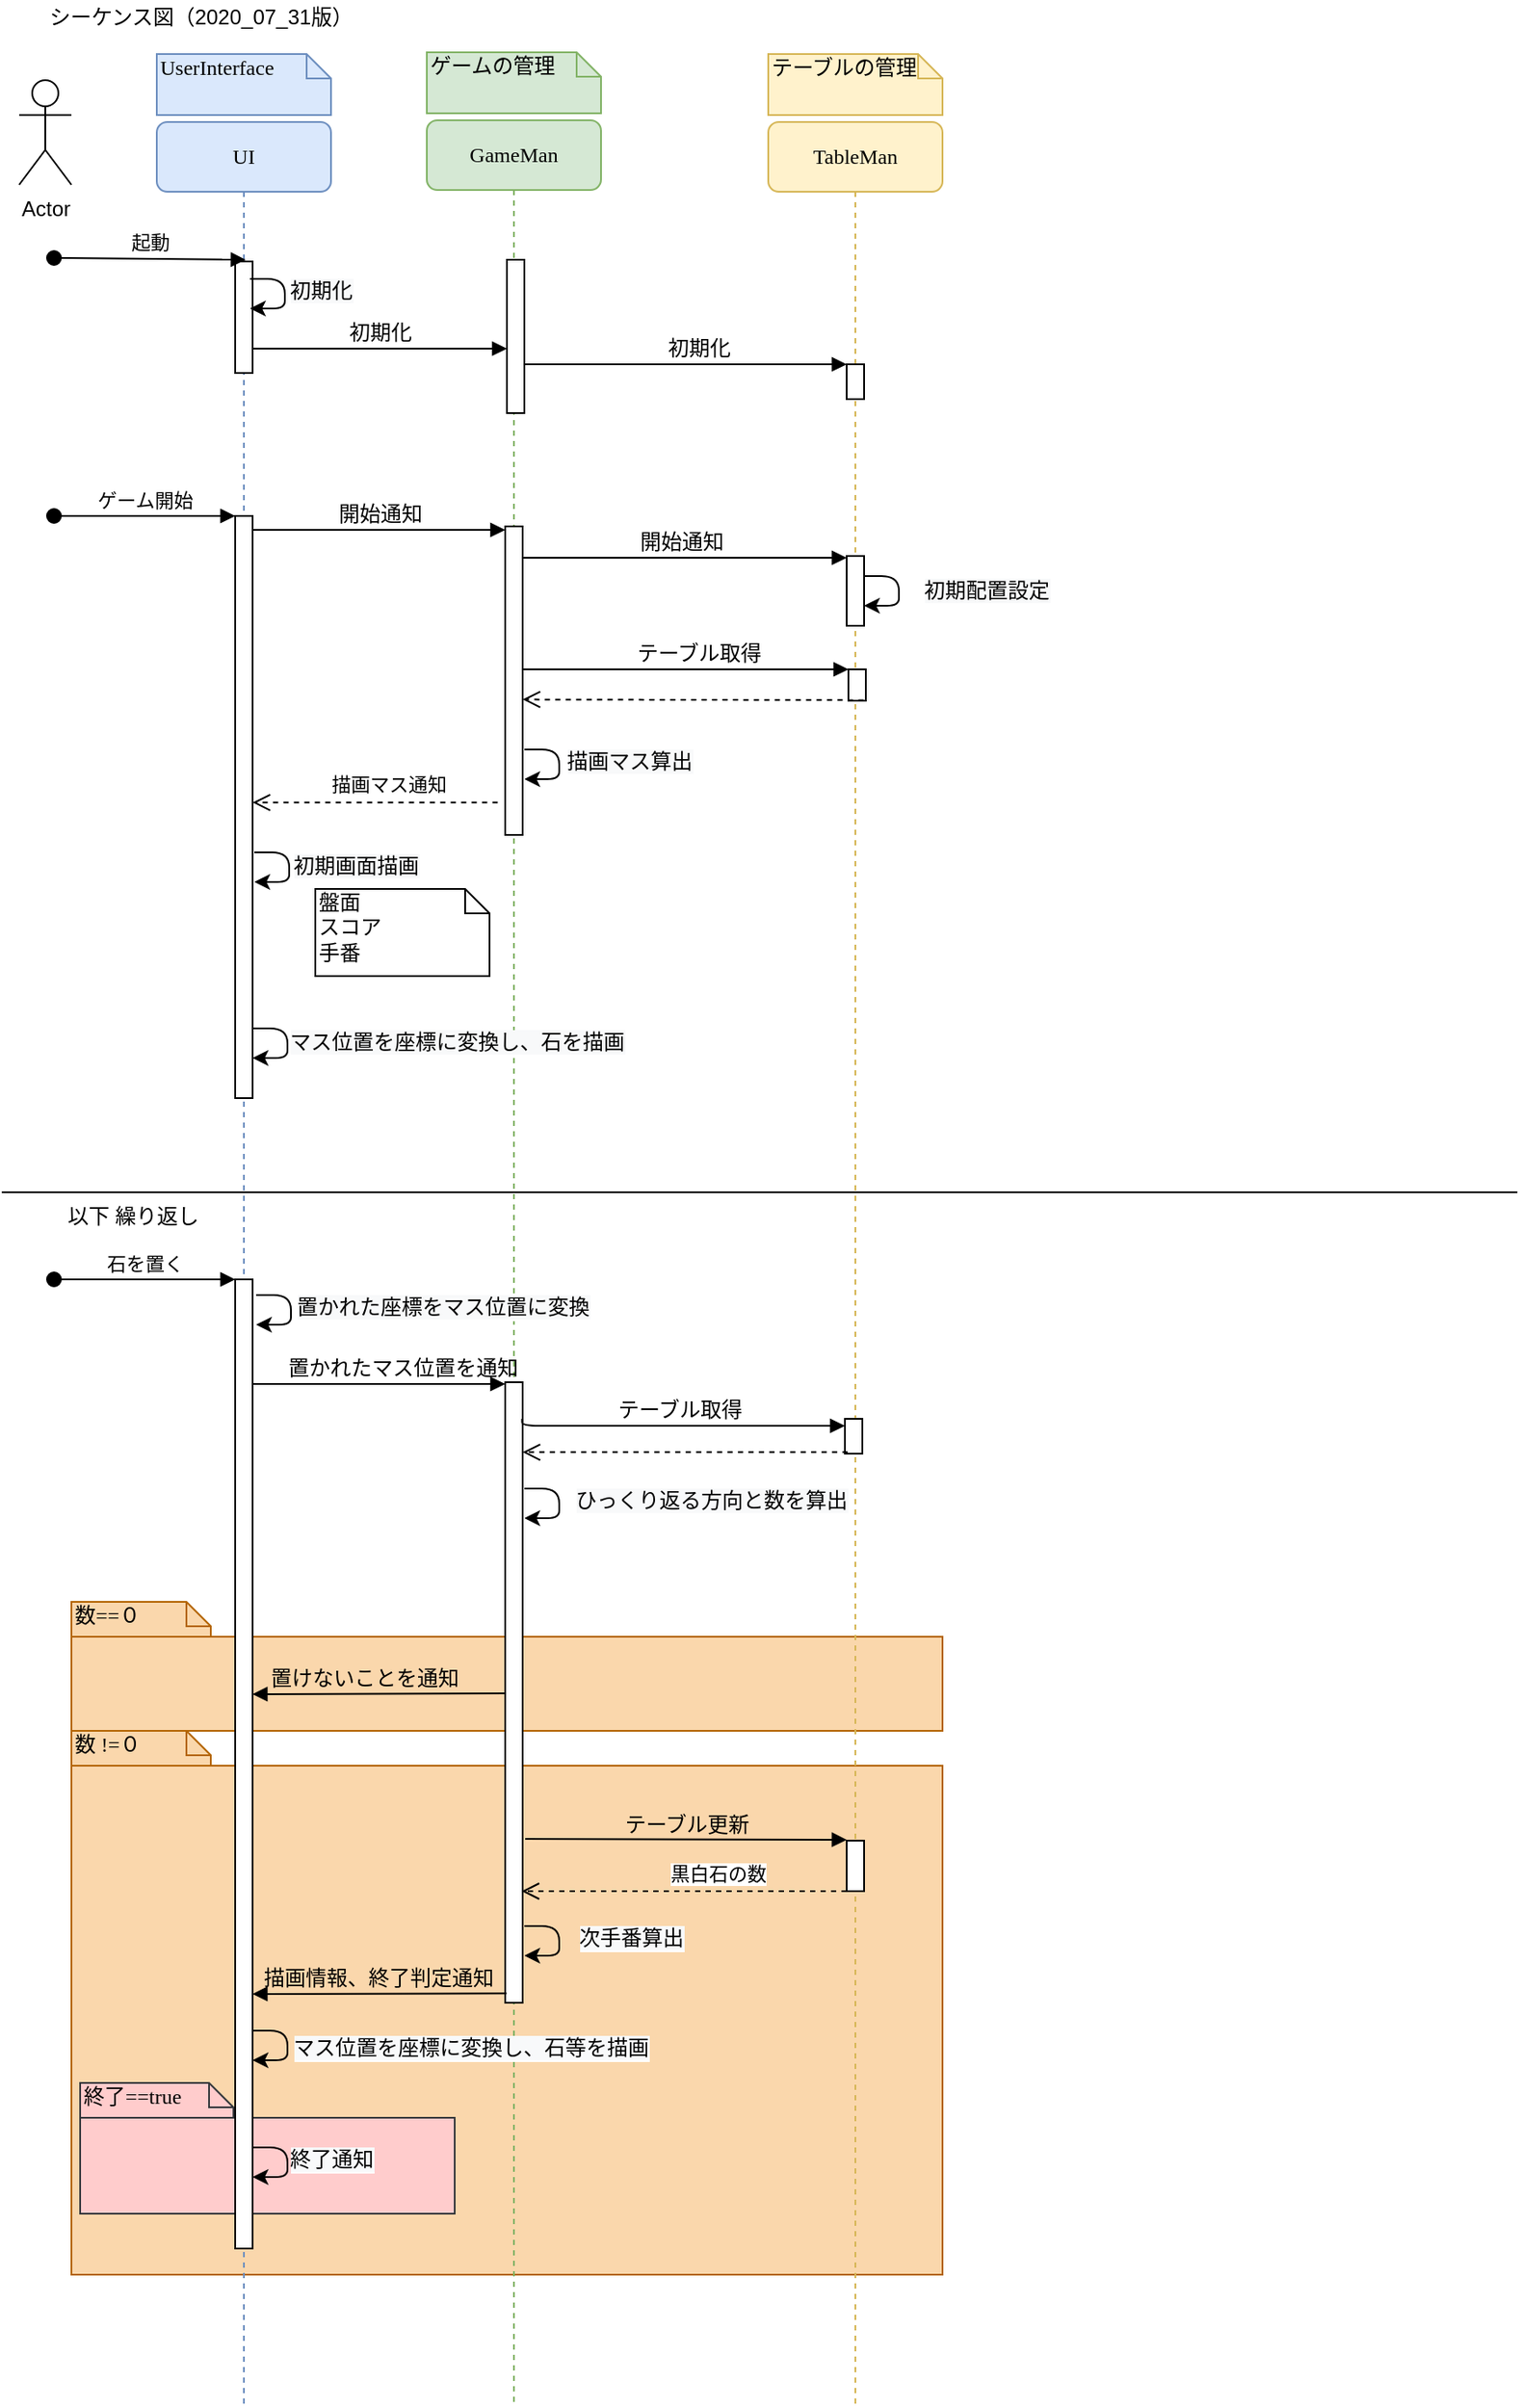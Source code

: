 <mxfile version="13.4.5" type="device" pages="2"><diagram name="2020_07_31" id="g2g7TtBZCmKeDXNf8Man"><mxGraphModel dx="905" dy="959" grid="1" gridSize="10" guides="1" tooltips="1" connect="1" arrows="1" fold="1" page="1" pageScale="1" pageWidth="1169" pageHeight="1654" background="#ffffff" math="0" shadow="0"><root><mxCell id="MJYJj2tfZi_OAcUsw_XX-0"/><mxCell id="MJYJj2tfZi_OAcUsw_XX-1" parent="MJYJj2tfZi_OAcUsw_XX-0"/><mxCell id="MJYJj2tfZi_OAcUsw_XX-2" value="" style="html=1;fillColor=#fad7ac;strokeColor=#b46504;" parent="MJYJj2tfZi_OAcUsw_XX-1" vertex="1"><mxGeometry x="60" y="1033" width="500" height="292" as="geometry"/></mxCell><mxCell id="nIKAyBMRZuoGbFyCfq6i-38" value="" style="html=1;fillColor=#ffcccc;strokeColor=#36393d;" parent="MJYJj2tfZi_OAcUsw_XX-1" vertex="1"><mxGeometry x="65" y="1235" width="215" height="55" as="geometry"/></mxCell><mxCell id="MJYJj2tfZi_OAcUsw_XX-4" value="" style="html=1;fillColor=#fad7ac;strokeColor=#b46504;" parent="MJYJj2tfZi_OAcUsw_XX-1" vertex="1"><mxGeometry x="60" y="959" width="500" height="54" as="geometry"/></mxCell><mxCell id="MJYJj2tfZi_OAcUsw_XX-7" value="GameMan" style="shape=umlLifeline;perimeter=lifelinePerimeter;whiteSpace=wrap;html=1;container=1;collapsible=0;recursiveResize=0;outlineConnect=0;rounded=1;shadow=0;comic=0;labelBackgroundColor=none;strokeWidth=1;fontFamily=Verdana;fontSize=12;align=center;fillColor=#d5e8d4;strokeColor=#82b366;" parent="MJYJj2tfZi_OAcUsw_XX-1" vertex="1"><mxGeometry x="264" y="89" width="100" height="1311" as="geometry"/></mxCell><mxCell id="MJYJj2tfZi_OAcUsw_XX-8" value="" style="html=1;points=[];perimeter=orthogonalPerimeter;rounded=0;shadow=0;comic=0;labelBackgroundColor=none;strokeWidth=1;fontFamily=Verdana;fontSize=12;align=center;" parent="MJYJj2tfZi_OAcUsw_XX-7" vertex="1"><mxGeometry x="45" y="724" width="10" height="356" as="geometry"/></mxCell><mxCell id="MJYJj2tfZi_OAcUsw_XX-9" value="" style="html=1;points=[];perimeter=orthogonalPerimeter;rounded=0;shadow=0;comic=0;labelBackgroundColor=none;strokeWidth=1;fontFamily=Verdana;fontSize=12;align=center;" parent="MJYJj2tfZi_OAcUsw_XX-7" vertex="1"><mxGeometry x="45" y="233" width="10" height="177" as="geometry"/></mxCell><mxCell id="MJYJj2tfZi_OAcUsw_XX-32" value="" style="html=1;points=[];perimeter=orthogonalPerimeter;rounded=0;shadow=0;comic=0;labelBackgroundColor=none;strokeWidth=1;fontFamily=Verdana;fontSize=12;align=center;" parent="MJYJj2tfZi_OAcUsw_XX-7" vertex="1"><mxGeometry x="46" y="80" width="10" height="88" as="geometry"/></mxCell><mxCell id="MJYJj2tfZi_OAcUsw_XX-16" value="TableMan" style="shape=umlLifeline;perimeter=lifelinePerimeter;whiteSpace=wrap;html=1;container=1;collapsible=0;recursiveResize=0;outlineConnect=0;rounded=1;shadow=0;comic=0;labelBackgroundColor=none;strokeWidth=1;fontFamily=Verdana;fontSize=12;align=center;fillColor=#fff2cc;strokeColor=#d6b656;" parent="MJYJj2tfZi_OAcUsw_XX-1" vertex="1"><mxGeometry x="460" y="90" width="100" height="1310" as="geometry"/></mxCell><mxCell id="MJYJj2tfZi_OAcUsw_XX-17" value="" style="html=1;points=[];perimeter=orthogonalPerimeter;rounded=0;shadow=0;comic=0;labelBackgroundColor=none;strokeWidth=1;fontFamily=Verdana;fontSize=12;align=center;" parent="MJYJj2tfZi_OAcUsw_XX-16" vertex="1"><mxGeometry x="44" y="744" width="10" height="20" as="geometry"/></mxCell><mxCell id="MJYJj2tfZi_OAcUsw_XX-39" value="" style="html=1;points=[];perimeter=orthogonalPerimeter;rounded=0;shadow=0;comic=0;labelBackgroundColor=none;strokeWidth=1;fontFamily=Verdana;fontSize=12;align=center;" parent="MJYJj2tfZi_OAcUsw_XX-16" vertex="1"><mxGeometry x="45" y="139" width="10" height="20" as="geometry"/></mxCell><mxCell id="nIKAyBMRZuoGbFyCfq6i-6" value="" style="html=1;points=[];perimeter=orthogonalPerimeter;rounded=0;shadow=0;comic=0;labelBackgroundColor=none;strokeWidth=1;fontFamily=Verdana;fontSize=12;align=center;" parent="MJYJj2tfZi_OAcUsw_XX-16" vertex="1"><mxGeometry x="46" y="314" width="10" height="18" as="geometry"/></mxCell><mxCell id="nIKAyBMRZuoGbFyCfq6i-7" value="テーブル取得" style="html=1;verticalAlign=bottom;endArrow=block;labelBackgroundColor=none;fontFamily=Verdana;fontSize=12;edgeStyle=elbowEdgeStyle;elbow=vertical;" parent="MJYJj2tfZi_OAcUsw_XX-16" target="nIKAyBMRZuoGbFyCfq6i-6" edge="1"><mxGeometry x="0.081" relative="1" as="geometry"><mxPoint x="-141" y="314" as="sourcePoint"/><mxPoint x="332" y="314" as="targetPoint"/><Array as="points"><mxPoint x="49.5" y="314"/><mxPoint x="49.5" y="324"/></Array><mxPoint as="offset"/></mxGeometry></mxCell><mxCell id="MJYJj2tfZi_OAcUsw_XX-18" value="UI" style="shape=umlLifeline;perimeter=lifelinePerimeter;whiteSpace=wrap;html=1;container=1;collapsible=0;recursiveResize=0;outlineConnect=0;rounded=1;shadow=0;comic=0;labelBackgroundColor=none;strokeWidth=1;fontFamily=Verdana;fontSize=12;align=center;fillColor=#dae8fc;strokeColor=#6c8ebf;" parent="MJYJj2tfZi_OAcUsw_XX-1" vertex="1"><mxGeometry x="109" y="90" width="100" height="1310" as="geometry"/></mxCell><mxCell id="MJYJj2tfZi_OAcUsw_XX-19" value="" style="html=1;points=[];perimeter=orthogonalPerimeter;rounded=0;shadow=0;comic=0;labelBackgroundColor=none;strokeWidth=1;fontFamily=Verdana;fontSize=12;align=center;" parent="MJYJj2tfZi_OAcUsw_XX-18" vertex="1"><mxGeometry x="45" y="80" width="10" height="64" as="geometry"/></mxCell><mxCell id="MJYJj2tfZi_OAcUsw_XX-21" value="" style="html=1;points=[];perimeter=orthogonalPerimeter;rounded=0;shadow=0;comic=0;labelBackgroundColor=none;strokeWidth=1;fontFamily=Verdana;fontSize=12;align=center;" parent="MJYJj2tfZi_OAcUsw_XX-18" vertex="1"><mxGeometry x="45" y="226" width="10" height="334" as="geometry"/></mxCell><mxCell id="MJYJj2tfZi_OAcUsw_XX-22" value="" style="html=1;points=[];perimeter=orthogonalPerimeter;rounded=0;shadow=0;comic=0;labelBackgroundColor=none;strokeWidth=1;fontFamily=Verdana;fontSize=12;align=center;" parent="MJYJj2tfZi_OAcUsw_XX-18" vertex="1"><mxGeometry x="45" y="664" width="10" height="556" as="geometry"/></mxCell><mxCell id="MJYJj2tfZi_OAcUsw_XX-23" value="UserInterface" style="shape=note;whiteSpace=wrap;html=1;size=14;verticalAlign=top;align=left;spacingTop=-6;rounded=0;shadow=0;comic=0;labelBackgroundColor=none;strokeWidth=1;fontFamily=Verdana;fontSize=12;fillColor=#dae8fc;strokeColor=#6c8ebf;" parent="MJYJj2tfZi_OAcUsw_XX-1" vertex="1"><mxGeometry x="109" y="51" width="100" height="35" as="geometry"/></mxCell><mxCell id="MJYJj2tfZi_OAcUsw_XX-25" value="ゲームの管理" style="shape=note;whiteSpace=wrap;html=1;size=14;verticalAlign=top;align=left;spacingTop=-6;rounded=0;shadow=0;comic=0;labelBackgroundColor=none;strokeWidth=1;fontFamily=Verdana;fontSize=12;fillColor=#d5e8d4;strokeColor=#82b366;" parent="MJYJj2tfZi_OAcUsw_XX-1" vertex="1"><mxGeometry x="264" y="50" width="100" height="35" as="geometry"/></mxCell><mxCell id="MJYJj2tfZi_OAcUsw_XX-27" value="テーブルの管理" style="shape=note;whiteSpace=wrap;html=1;size=14;verticalAlign=top;align=left;spacingTop=-6;rounded=0;shadow=0;comic=0;labelBackgroundColor=none;strokeWidth=1;fontFamily=Verdana;fontSize=12;fillColor=#fff2cc;strokeColor=#d6b656;" parent="MJYJj2tfZi_OAcUsw_XX-1" vertex="1"><mxGeometry x="460" y="51" width="100" height="35" as="geometry"/></mxCell><mxCell id="MJYJj2tfZi_OAcUsw_XX-28" value="Actor" style="shape=umlActor;verticalLabelPosition=bottom;verticalAlign=top;html=1;outlineConnect=0;" parent="MJYJj2tfZi_OAcUsw_XX-1" vertex="1"><mxGeometry x="30" y="66" width="30" height="60" as="geometry"/></mxCell><mxCell id="MJYJj2tfZi_OAcUsw_XX-29" value="起動" style="html=1;verticalAlign=bottom;startArrow=oval;startFill=1;endArrow=block;startSize=8;" parent="MJYJj2tfZi_OAcUsw_XX-1" edge="1"><mxGeometry width="60" relative="1" as="geometry"><mxPoint x="50" y="168" as="sourcePoint"/><mxPoint x="160" y="169" as="targetPoint"/></mxGeometry></mxCell><mxCell id="MJYJj2tfZi_OAcUsw_XX-37" value="ゲーム開始" style="html=1;verticalAlign=bottom;startArrow=oval;startFill=1;endArrow=block;startSize=8;" parent="MJYJj2tfZi_OAcUsw_XX-1" target="MJYJj2tfZi_OAcUsw_XX-21" edge="1"><mxGeometry width="60" relative="1" as="geometry"><mxPoint x="50" y="316" as="sourcePoint"/><mxPoint x="160" y="305" as="targetPoint"/><mxPoint as="offset"/></mxGeometry></mxCell><mxCell id="MJYJj2tfZi_OAcUsw_XX-38" value="開始通知" style="html=1;verticalAlign=bottom;endArrow=block;labelBackgroundColor=none;fontFamily=Verdana;fontSize=12;edgeStyle=elbowEdgeStyle;elbow=vertical;" parent="MJYJj2tfZi_OAcUsw_XX-1" source="MJYJj2tfZi_OAcUsw_XX-21" edge="1"><mxGeometry relative="1" as="geometry"><mxPoint x="160" y="321" as="sourcePoint"/><mxPoint x="309" y="324" as="targetPoint"/><Array as="points"><mxPoint x="250" y="324"/><mxPoint x="181" y="331"/></Array></mxGeometry></mxCell><mxCell id="MJYJj2tfZi_OAcUsw_XX-40" value="開始通知" style="html=1;verticalAlign=bottom;endArrow=block;labelBackgroundColor=none;fontFamily=Verdana;fontSize=12;edgeStyle=elbowEdgeStyle;elbow=vertical;" parent="MJYJj2tfZi_OAcUsw_XX-1" target="nIKAyBMRZuoGbFyCfq6i-2" edge="1"><mxGeometry x="0.941" y="-89" relative="1" as="geometry"><mxPoint x="319" y="340" as="sourcePoint"/><mxPoint x="798.5" y="340" as="targetPoint"/><Array as="points"><mxPoint x="499.5" y="340"/><mxPoint x="499.5" y="350"/></Array><mxPoint x="-90" y="-89" as="offset"/></mxGeometry></mxCell><mxCell id="MJYJj2tfZi_OAcUsw_XX-41" value="" style="html=1;verticalAlign=bottom;endArrow=open;dashed=1;endSize=8;exitX=0.87;exitY=0.984;exitDx=0;exitDy=0;exitPerimeter=0;entryX=1.001;entryY=0.561;entryDx=0;entryDy=0;entryPerimeter=0;" parent="MJYJj2tfZi_OAcUsw_XX-1" source="nIKAyBMRZuoGbFyCfq6i-6" target="MJYJj2tfZi_OAcUsw_XX-9" edge="1"><mxGeometry relative="1" as="geometry"><mxPoint x="497" y="422.996" as="sourcePoint"/><mxPoint x="342" y="422.996" as="targetPoint"/></mxGeometry></mxCell><mxCell id="MJYJj2tfZi_OAcUsw_XX-42" value="石を置く" style="html=1;verticalAlign=bottom;startArrow=oval;startFill=1;endArrow=block;startSize=8;" parent="MJYJj2tfZi_OAcUsw_XX-1" target="MJYJj2tfZi_OAcUsw_XX-22" edge="1"><mxGeometry width="60" relative="1" as="geometry"><mxPoint x="50" y="754" as="sourcePoint"/><mxPoint x="160" y="854" as="targetPoint"/><mxPoint as="offset"/><Array as="points"><mxPoint x="70" y="754"/></Array></mxGeometry></mxCell><mxCell id="MJYJj2tfZi_OAcUsw_XX-45" value="テーブル取得" style="html=1;verticalAlign=bottom;endArrow=block;labelBackgroundColor=none;fontFamily=Verdana;fontSize=12;edgeStyle=elbowEdgeStyle;elbow=vertical;exitX=0.969;exitY=0.059;exitDx=0;exitDy=0;exitPerimeter=0;" parent="MJYJj2tfZi_OAcUsw_XX-1" source="MJYJj2tfZi_OAcUsw_XX-8" target="MJYJj2tfZi_OAcUsw_XX-17" edge="1"><mxGeometry relative="1" as="geometry"><mxPoint x="340" y="838" as="sourcePoint"/><mxPoint x="490" y="838" as="targetPoint"/><Array as="points"><mxPoint x="350" y="838"/><mxPoint x="730" y="784"/><mxPoint x="499.5" y="784"/><mxPoint x="499.5" y="794"/></Array></mxGeometry></mxCell><mxCell id="MJYJj2tfZi_OAcUsw_XX-46" value="" style="html=1;verticalAlign=bottom;endArrow=open;dashed=1;endSize=8;exitX=0.159;exitY=0.957;exitDx=0;exitDy=0;exitPerimeter=0;" parent="MJYJj2tfZi_OAcUsw_XX-1" source="MJYJj2tfZi_OAcUsw_XX-17" target="MJYJj2tfZi_OAcUsw_XX-8" edge="1"><mxGeometry relative="1" as="geometry"><mxPoint x="798.5" y="914" as="sourcePoint"/><mxPoint x="510" y="914" as="targetPoint"/></mxGeometry></mxCell><mxCell id="MJYJj2tfZi_OAcUsw_XX-47" value="数 !=０" style="shape=note;whiteSpace=wrap;html=1;size=14;verticalAlign=top;align=left;spacingTop=-6;rounded=0;shadow=0;comic=0;labelBackgroundColor=none;strokeWidth=1;fontFamily=Verdana;fontSize=12;fillColor=#fad7ac;strokeColor=#b46504;" parent="MJYJj2tfZi_OAcUsw_XX-1" vertex="1"><mxGeometry x="60" y="1013" width="80" height="20" as="geometry"/></mxCell><mxCell id="MJYJj2tfZi_OAcUsw_XX-49" value="描画情報、終了判定通知" style="html=1;verticalAlign=bottom;endArrow=block;labelBackgroundColor=none;fontFamily=Verdana;fontSize=12;edgeStyle=elbowEdgeStyle;elbow=vertical;exitX=0.078;exitY=0.985;exitDx=0;exitDy=0;exitPerimeter=0;" parent="MJYJj2tfZi_OAcUsw_XX-1" source="MJYJj2tfZi_OAcUsw_XX-8" edge="1"><mxGeometry x="0.014" relative="1" as="geometry"><mxPoint x="300" y="1164" as="sourcePoint"/><mxPoint x="164" y="1164" as="targetPoint"/><Array as="points"><mxPoint x="236" y="1164"/><mxPoint x="296" y="954"/><mxPoint x="276" y="1124"/><mxPoint x="330.69" y="1174"/></Array><mxPoint as="offset"/></mxGeometry></mxCell><mxCell id="MJYJj2tfZi_OAcUsw_XX-53" value="数==０" style="shape=note;whiteSpace=wrap;html=1;size=14;verticalAlign=top;align=left;spacingTop=-6;rounded=0;shadow=0;comic=0;labelBackgroundColor=none;strokeWidth=1;fontFamily=Verdana;fontSize=12;fillColor=#fad7ac;strokeColor=#b46504;" parent="MJYJj2tfZi_OAcUsw_XX-1" vertex="1"><mxGeometry x="60" y="939" width="80" height="20" as="geometry"/></mxCell><mxCell id="MJYJj2tfZi_OAcUsw_XX-55" value="置けないことを通知" style="html=1;verticalAlign=bottom;endArrow=block;labelBackgroundColor=none;fontFamily=Verdana;fontSize=12;edgeStyle=elbowEdgeStyle;elbow=vertical;exitX=0.049;exitY=0.582;exitDx=0;exitDy=0;exitPerimeter=0;" parent="MJYJj2tfZi_OAcUsw_XX-1" edge="1"><mxGeometry x="0.12" relative="1" as="geometry"><mxPoint x="309.49" y="991.472" as="sourcePoint"/><mxPoint x="164" y="992" as="targetPoint"/><Array as="points"><mxPoint x="244.5" y="992"/><mxPoint x="304.5" y="782"/><mxPoint x="284.5" y="952"/><mxPoint x="339.19" y="1002"/></Array><mxPoint as="offset"/></mxGeometry></mxCell><mxCell id="MJYJj2tfZi_OAcUsw_XX-58" value="初期化" style="html=1;verticalAlign=bottom;endArrow=block;labelBackgroundColor=none;fontFamily=Verdana;fontSize=12;edgeStyle=elbowEdgeStyle;elbow=vertical;" parent="MJYJj2tfZi_OAcUsw_XX-1" target="MJYJj2tfZi_OAcUsw_XX-39" edge="1"><mxGeometry x="0.081" relative="1" as="geometry"><mxPoint x="320" y="229" as="sourcePoint"/><mxPoint x="793" y="229" as="targetPoint"/><Array as="points"><mxPoint x="510.5" y="229"/><mxPoint x="510.5" y="239"/></Array><mxPoint as="offset"/></mxGeometry></mxCell><mxCell id="MJYJj2tfZi_OAcUsw_XX-59" value="" style="line;strokeWidth=1;fillColor=none;align=left;verticalAlign=middle;spacingTop=-1;spacingLeft=3;spacingRight=3;rotatable=0;labelPosition=right;points=[];portConstraint=eastwest;" parent="MJYJj2tfZi_OAcUsw_XX-1" vertex="1"><mxGeometry x="20" y="700" width="870" height="8" as="geometry"/></mxCell><mxCell id="MJYJj2tfZi_OAcUsw_XX-60" value="以下 繰り返し" style="text;html=1;align=center;verticalAlign=middle;resizable=0;points=[];autosize=1;" parent="MJYJj2tfZi_OAcUsw_XX-1" vertex="1"><mxGeometry x="50" y="708" width="90" height="20" as="geometry"/></mxCell><mxCell id="MJYJj2tfZi_OAcUsw_XX-62" value="シーケンス図（2020_07_31版）" style="text;html=1;align=center;verticalAlign=middle;resizable=0;points=[];autosize=1;" parent="MJYJj2tfZi_OAcUsw_XX-1" vertex="1"><mxGeometry x="39" y="20" width="190" height="20" as="geometry"/></mxCell><mxCell id="nIKAyBMRZuoGbFyCfq6i-0" value="" style="edgeStyle=elbowEdgeStyle;elbow=horizontal;endArrow=classic;html=1;" parent="MJYJj2tfZi_OAcUsw_XX-1" edge="1"><mxGeometry width="50" height="50" relative="1" as="geometry"><mxPoint x="162.5" y="180" as="sourcePoint"/><mxPoint x="162.5" y="197" as="targetPoint"/><Array as="points"><mxPoint x="182.5" y="197"/></Array></mxGeometry></mxCell><mxCell id="nIKAyBMRZuoGbFyCfq6i-1" value="&lt;span style=&quot;font-family: &amp;#34;verdana&amp;#34; ; font-size: 12px ; background-color: rgb(248 , 249 , 250)&quot;&gt;初期化&lt;/span&gt;" style="edgeLabel;html=1;align=center;verticalAlign=middle;resizable=0;points=[];" parent="nIKAyBMRZuoGbFyCfq6i-0" vertex="1" connectable="0"><mxGeometry x="-0.598" y="-2" relative="1" as="geometry"><mxPoint x="28.57" y="5" as="offset"/></mxGeometry></mxCell><mxCell id="nIKAyBMRZuoGbFyCfq6i-2" value="" style="html=1;points=[];perimeter=orthogonalPerimeter;rounded=0;shadow=0;comic=0;labelBackgroundColor=none;strokeWidth=1;fontFamily=Verdana;fontSize=12;align=center;" parent="MJYJj2tfZi_OAcUsw_XX-1" vertex="1"><mxGeometry x="505" y="339" width="10" height="40" as="geometry"/></mxCell><mxCell id="nIKAyBMRZuoGbFyCfq6i-3" value="" style="edgeStyle=elbowEdgeStyle;elbow=horizontal;endArrow=classic;html=1;" parent="MJYJj2tfZi_OAcUsw_XX-1" edge="1"><mxGeometry width="50" height="50" relative="1" as="geometry"><mxPoint x="515" y="350.5" as="sourcePoint"/><mxPoint x="515" y="367.5" as="targetPoint"/><Array as="points"><mxPoint x="535" y="367.5"/></Array></mxGeometry></mxCell><mxCell id="nIKAyBMRZuoGbFyCfq6i-4" value="&lt;font face=&quot;verdana&quot;&gt;&lt;span style=&quot;font-size: 12px ; background-color: rgb(248 , 249 , 250)&quot;&gt;初期配置設定&lt;/span&gt;&lt;/font&gt;" style="edgeLabel;html=1;align=center;verticalAlign=middle;resizable=0;points=[];" parent="nIKAyBMRZuoGbFyCfq6i-3" vertex="1" connectable="0"><mxGeometry x="-0.598" y="-2" relative="1" as="geometry"><mxPoint x="58.57" y="6.5" as="offset"/></mxGeometry></mxCell><mxCell id="nIKAyBMRZuoGbFyCfq6i-8" value="" style="edgeStyle=elbowEdgeStyle;elbow=horizontal;endArrow=classic;html=1;" parent="MJYJj2tfZi_OAcUsw_XX-1" edge="1"><mxGeometry width="50" height="50" relative="1" as="geometry"><mxPoint x="320" y="450" as="sourcePoint"/><mxPoint x="320" y="467" as="targetPoint"/><Array as="points"><mxPoint x="340" y="467"/></Array></mxGeometry></mxCell><mxCell id="nIKAyBMRZuoGbFyCfq6i-9" value="&lt;font face=&quot;verdana&quot;&gt;&lt;span style=&quot;font-size: 12px ; background-color: rgb(248 , 249 , 250)&quot;&gt;描画マス算出&lt;/span&gt;&lt;/font&gt;" style="edgeLabel;html=1;align=center;verticalAlign=middle;resizable=0;points=[];" parent="nIKAyBMRZuoGbFyCfq6i-8" vertex="1" connectable="0"><mxGeometry x="-0.598" y="-2" relative="1" as="geometry"><mxPoint x="48.28" y="5" as="offset"/></mxGeometry></mxCell><mxCell id="nIKAyBMRZuoGbFyCfq6i-10" value="" style="html=1;verticalAlign=bottom;endArrow=open;dashed=1;endSize=8;exitX=0.87;exitY=0.984;exitDx=0;exitDy=0;exitPerimeter=0;" parent="MJYJj2tfZi_OAcUsw_XX-1" target="MJYJj2tfZi_OAcUsw_XX-21" edge="1"><mxGeometry relative="1" as="geometry"><mxPoint x="304.69" y="480.412" as="sourcePoint"/><mxPoint x="180" y="480" as="targetPoint"/></mxGeometry></mxCell><mxCell id="nIKAyBMRZuoGbFyCfq6i-11" value="描画マス通知" style="edgeLabel;html=1;align=center;verticalAlign=middle;resizable=0;points=[];" parent="nIKAyBMRZuoGbFyCfq6i-10" vertex="1" connectable="0"><mxGeometry x="-0.127" relative="1" as="geometry"><mxPoint x="-1.24" y="-10.41" as="offset"/></mxGeometry></mxCell><mxCell id="nIKAyBMRZuoGbFyCfq6i-14" value="" style="edgeStyle=elbowEdgeStyle;elbow=horizontal;endArrow=classic;html=1;" parent="MJYJj2tfZi_OAcUsw_XX-1" edge="1"><mxGeometry width="50" height="50" relative="1" as="geometry"><mxPoint x="165" y="509" as="sourcePoint"/><mxPoint x="165" y="526" as="targetPoint"/><Array as="points"><mxPoint x="185" y="526"/></Array></mxGeometry></mxCell><mxCell id="nIKAyBMRZuoGbFyCfq6i-15" value="&lt;font face=&quot;verdana&quot;&gt;&lt;span style=&quot;font-size: 12px ; background-color: rgb(248 , 249 , 250)&quot;&gt;初期画面描画&lt;/span&gt;&lt;/font&gt;" style="edgeLabel;html=1;align=center;verticalAlign=middle;resizable=0;points=[];" parent="nIKAyBMRZuoGbFyCfq6i-14" vertex="1" connectable="0"><mxGeometry x="-0.598" y="-2" relative="1" as="geometry"><mxPoint x="46.67" y="6" as="offset"/></mxGeometry></mxCell><mxCell id="nIKAyBMRZuoGbFyCfq6i-17" value="&lt;span style=&quot;text-align: center&quot;&gt;盤面&lt;/span&gt;&lt;br style=&quot;text-align: center&quot;&gt;&lt;span style=&quot;text-align: center&quot;&gt;スコア&lt;/span&gt;&lt;br style=&quot;text-align: center&quot;&gt;&lt;span style=&quot;text-align: center&quot;&gt;手番&lt;/span&gt;" style="shape=note;whiteSpace=wrap;html=1;size=14;verticalAlign=top;align=left;spacingTop=-6;" parent="MJYJj2tfZi_OAcUsw_XX-1" vertex="1"><mxGeometry x="200" y="530" width="100" height="50" as="geometry"/></mxCell><mxCell id="nIKAyBMRZuoGbFyCfq6i-18" value="" style="edgeStyle=elbowEdgeStyle;elbow=horizontal;endArrow=classic;html=1;" parent="MJYJj2tfZi_OAcUsw_XX-1" edge="1"><mxGeometry width="50" height="50" relative="1" as="geometry"><mxPoint x="164" y="610" as="sourcePoint"/><mxPoint x="164" y="627" as="targetPoint"/><Array as="points"><mxPoint x="184" y="627"/></Array></mxGeometry></mxCell><mxCell id="nIKAyBMRZuoGbFyCfq6i-19" value="&lt;font face=&quot;verdana&quot;&gt;&lt;span style=&quot;font-size: 12px ; background-color: rgb(248 , 249 , 250)&quot;&gt;マス位置を座標に変換し、石を描画&lt;/span&gt;&lt;/font&gt;" style="edgeLabel;html=1;align=center;verticalAlign=middle;resizable=0;points=[];" parent="nIKAyBMRZuoGbFyCfq6i-18" vertex="1" connectable="0"><mxGeometry x="-0.598" y="-2" relative="1" as="geometry"><mxPoint x="105" y="6" as="offset"/></mxGeometry></mxCell><mxCell id="nIKAyBMRZuoGbFyCfq6i-20" value="" style="edgeStyle=elbowEdgeStyle;elbow=horizontal;endArrow=classic;html=1;" parent="MJYJj2tfZi_OAcUsw_XX-1" edge="1"><mxGeometry width="50" height="50" relative="1" as="geometry"><mxPoint x="166" y="763" as="sourcePoint"/><mxPoint x="166" y="780" as="targetPoint"/><Array as="points"><mxPoint x="186" y="903"/></Array></mxGeometry></mxCell><mxCell id="nIKAyBMRZuoGbFyCfq6i-21" value="&lt;font face=&quot;verdana&quot;&gt;&lt;span style=&quot;font-size: 12px ; background-color: rgb(248 , 249 , 250)&quot;&gt;置かれた座標をマス位置に変換&lt;/span&gt;&lt;/font&gt;" style="edgeLabel;html=1;align=center;verticalAlign=middle;resizable=0;points=[];" parent="nIKAyBMRZuoGbFyCfq6i-20" vertex="1" connectable="0"><mxGeometry x="-0.598" y="-2" relative="1" as="geometry"><mxPoint x="95" y="5" as="offset"/></mxGeometry></mxCell><mxCell id="nIKAyBMRZuoGbFyCfq6i-22" value="置かれたマス位置を通知" style="html=1;verticalAlign=bottom;endArrow=block;labelBackgroundColor=none;fontFamily=Verdana;fontSize=12;edgeStyle=elbowEdgeStyle;elbow=vertical;" parent="MJYJj2tfZi_OAcUsw_XX-1" source="MJYJj2tfZi_OAcUsw_XX-22" target="MJYJj2tfZi_OAcUsw_XX-8" edge="1"><mxGeometry x="0.186" relative="1" as="geometry"><mxPoint x="164" y="864" as="sourcePoint"/><mxPoint x="319" y="874" as="targetPoint"/><Array as="points"><mxPoint x="240" y="814"/><mxPoint x="210" y="804"/><mxPoint x="176.5" y="864"/><mxPoint x="176.5" y="874"/></Array><mxPoint as="offset"/></mxGeometry></mxCell><mxCell id="nIKAyBMRZuoGbFyCfq6i-23" value="" style="edgeStyle=elbowEdgeStyle;elbow=horizontal;endArrow=classic;html=1;" parent="MJYJj2tfZi_OAcUsw_XX-1" edge="1"><mxGeometry width="50" height="50" relative="1" as="geometry"><mxPoint x="320" y="874" as="sourcePoint"/><mxPoint x="320" y="891.0" as="targetPoint"/><Array as="points"><mxPoint x="340" y="1014"/></Array></mxGeometry></mxCell><mxCell id="nIKAyBMRZuoGbFyCfq6i-24" value="&lt;font face=&quot;verdana&quot;&gt;&lt;span style=&quot;font-size: 12px ; background-color: rgb(248 , 249 , 250)&quot;&gt;ひっくり返る方向と数を算出&lt;/span&gt;&lt;/font&gt;" style="edgeLabel;html=1;align=center;verticalAlign=middle;resizable=0;points=[];" parent="nIKAyBMRZuoGbFyCfq6i-23" vertex="1" connectable="0"><mxGeometry x="-0.598" y="-2" relative="1" as="geometry"><mxPoint x="95" y="5" as="offset"/></mxGeometry></mxCell><mxCell id="nIKAyBMRZuoGbFyCfq6i-28" value="テーブル更新" style="html=1;verticalAlign=bottom;endArrow=block;labelBackgroundColor=none;fontFamily=Verdana;fontSize=12;edgeStyle=elbowEdgeStyle;elbow=vertical;exitX=1.051;exitY=0.1;exitDx=0;exitDy=0;exitPerimeter=0;" parent="MJYJj2tfZi_OAcUsw_XX-1" edge="1"><mxGeometry relative="1" as="geometry"><mxPoint x="320.51" y="1075" as="sourcePoint"/><mxPoint x="505" y="1075.5" as="targetPoint"/><Array as="points"><mxPoint x="351" y="1075.5"/><mxPoint x="731" y="1021.5"/><mxPoint x="500.5" y="1021.5"/><mxPoint x="500.5" y="1031.5"/></Array></mxGeometry></mxCell><mxCell id="nIKAyBMRZuoGbFyCfq6i-29" value="" style="edgeStyle=elbowEdgeStyle;elbow=horizontal;endArrow=classic;html=1;" parent="MJYJj2tfZi_OAcUsw_XX-1" edge="1"><mxGeometry width="50" height="50" relative="1" as="geometry"><mxPoint x="320" y="1125" as="sourcePoint"/><mxPoint x="320" y="1142.0" as="targetPoint"/><Array as="points"><mxPoint x="340" y="1265"/></Array></mxGeometry></mxCell><mxCell id="nIKAyBMRZuoGbFyCfq6i-30" value="&lt;font face=&quot;verdana&quot;&gt;&lt;span style=&quot;font-size: 12px ; background-color: rgb(248 , 249 , 250)&quot;&gt;次手番算出&lt;/span&gt;&lt;/font&gt;" style="edgeLabel;html=1;align=center;verticalAlign=middle;resizable=0;points=[];" parent="nIKAyBMRZuoGbFyCfq6i-29" vertex="1" connectable="0"><mxGeometry x="-0.598" y="-2" relative="1" as="geometry"><mxPoint x="49" y="5" as="offset"/></mxGeometry></mxCell><mxCell id="nIKAyBMRZuoGbFyCfq6i-33" value="" style="edgeStyle=elbowEdgeStyle;elbow=horizontal;endArrow=classic;html=1;" parent="MJYJj2tfZi_OAcUsw_XX-1" edge="1"><mxGeometry width="50" height="50" relative="1" as="geometry"><mxPoint x="164" y="1185" as="sourcePoint"/><mxPoint x="164" y="1202" as="targetPoint"/><Array as="points"><mxPoint x="184" y="1612"/></Array></mxGeometry></mxCell><mxCell id="nIKAyBMRZuoGbFyCfq6i-34" value="&lt;span style=&quot;font-family: &amp;#34;verdana&amp;#34; ; font-size: 12px ; background-color: rgb(248 , 249 , 250)&quot;&gt;マス位置を座標に変換し、石等を描画&lt;/span&gt;" style="edgeLabel;html=1;align=center;verticalAlign=middle;resizable=0;points=[];" parent="nIKAyBMRZuoGbFyCfq6i-33" vertex="1" connectable="0"><mxGeometry x="-0.598" y="-2" relative="1" as="geometry"><mxPoint x="113.28" y="8" as="offset"/></mxGeometry></mxCell><mxCell id="nIKAyBMRZuoGbFyCfq6i-35" value="" style="html=1;points=[];perimeter=orthogonalPerimeter;rounded=0;shadow=0;comic=0;labelBackgroundColor=none;strokeWidth=1;fontFamily=Verdana;fontSize=12;align=center;" parent="MJYJj2tfZi_OAcUsw_XX-1" vertex="1"><mxGeometry x="505" y="1076" width="10" height="29" as="geometry"/></mxCell><mxCell id="nIKAyBMRZuoGbFyCfq6i-36" value="" style="html=1;verticalAlign=bottom;endArrow=open;dashed=1;endSize=8;exitX=0.159;exitY=0.957;exitDx=0;exitDy=0;exitPerimeter=0;" parent="MJYJj2tfZi_OAcUsw_XX-1" edge="1"><mxGeometry relative="1" as="geometry"><mxPoint x="505.0" y="1105" as="sourcePoint"/><mxPoint x="318.41" y="1105" as="targetPoint"/></mxGeometry></mxCell><mxCell id="nIKAyBMRZuoGbFyCfq6i-37" value="黒白石の数" style="edgeLabel;html=1;align=center;verticalAlign=middle;resizable=0;points=[];" parent="nIKAyBMRZuoGbFyCfq6i-36" vertex="1" connectable="0"><mxGeometry x="-0.253" y="1" relative="1" as="geometry"><mxPoint x="-5" y="-11" as="offset"/></mxGeometry></mxCell><mxCell id="nIKAyBMRZuoGbFyCfq6i-39" value="終了==true" style="shape=note;whiteSpace=wrap;html=1;size=14;verticalAlign=top;align=left;spacingTop=-6;rounded=0;shadow=0;comic=0;labelBackgroundColor=none;strokeWidth=1;fontFamily=Verdana;fontSize=12;fillColor=#ffcccc;strokeColor=#36393d;" parent="MJYJj2tfZi_OAcUsw_XX-1" vertex="1"><mxGeometry x="65" y="1215" width="88" height="20" as="geometry"/></mxCell><mxCell id="nIKAyBMRZuoGbFyCfq6i-41" value="" style="edgeStyle=elbowEdgeStyle;elbow=horizontal;endArrow=classic;html=1;" parent="MJYJj2tfZi_OAcUsw_XX-1" edge="1"><mxGeometry width="50" height="50" relative="1" as="geometry"><mxPoint x="164" y="1252" as="sourcePoint"/><mxPoint x="164" y="1269" as="targetPoint"/><Array as="points"><mxPoint x="184" y="1679"/></Array></mxGeometry></mxCell><mxCell id="nIKAyBMRZuoGbFyCfq6i-42" value="&lt;font face=&quot;verdana&quot;&gt;&lt;span style=&quot;font-size: 12px ; background-color: rgb(248 , 249 , 250)&quot;&gt;終了通知&lt;/span&gt;&lt;/font&gt;" style="edgeLabel;html=1;align=center;verticalAlign=middle;resizable=0;points=[];" parent="nIKAyBMRZuoGbFyCfq6i-41" vertex="1" connectable="0"><mxGeometry x="-0.598" y="-2" relative="1" as="geometry"><mxPoint x="33.28" y="5" as="offset"/></mxGeometry></mxCell><mxCell id="MJYJj2tfZi_OAcUsw_XX-57" value="初期化" style="html=1;verticalAlign=bottom;endArrow=block;labelBackgroundColor=none;fontFamily=Verdana;fontSize=12;edgeStyle=elbowEdgeStyle;elbow=vertical;" parent="MJYJj2tfZi_OAcUsw_XX-1" source="MJYJj2tfZi_OAcUsw_XX-19" target="MJYJj2tfZi_OAcUsw_XX-32" edge="1"><mxGeometry relative="1" as="geometry"><mxPoint x="385" y="263.8" as="sourcePoint"/><mxPoint x="314" y="204" as="targetPoint"/><Array as="points"><mxPoint x="280" y="220"/><mxPoint x="250" y="273.8"/><mxPoint x="250" y="263.8"/><mxPoint x="290" y="204"/><mxPoint x="190" y="214"/></Array></mxGeometry></mxCell></root></mxGraphModel></diagram><diagram name="LastFix" id="13e1069c-82ec-6db2-03f1-153e76fe0fe0"><mxGraphModel dx="2152" dy="1139" grid="1" gridSize="10" guides="1" tooltips="1" connect="1" arrows="1" fold="1" page="1" pageScale="1" pageWidth="1169" pageHeight="827" background="#ffffff" math="0" shadow="0"><root><mxCell id="0"/><mxCell id="1" parent="0"/><mxCell id="6S2ODTqlUw3b9Mh9FlZk-33" value="" style="html=1;fillColor=#fad7ac;strokeColor=#b46504;" parent="1" vertex="1"><mxGeometry x="60" y="707" width="789" height="94" as="geometry"/></mxCell><mxCell id="6S2ODTqlUw3b9Mh9FlZk-56" value="初期化" style="html=1;verticalAlign=bottom;endArrow=block;labelBackgroundColor=none;fontFamily=Verdana;fontSize=12;edgeStyle=elbowEdgeStyle;elbow=vertical;" parent="1" target="6S2ODTqlUw3b9Mh9FlZk-5" edge="1"><mxGeometry relative="1" as="geometry"><mxPoint x="325" y="197" as="sourcePoint"/><mxPoint x="474" y="197" as="targetPoint"/><Array as="points"><mxPoint x="350" y="197"/><mxPoint x="339" y="207"/></Array></mxGeometry></mxCell><mxCell id="6S2ODTqlUw3b9Mh9FlZk-47" value="" style="html=1;fillColor=#fad7ac;strokeColor=#b46504;" parent="1" vertex="1"><mxGeometry x="60" y="633" width="790" height="54" as="geometry"/></mxCell><mxCell id="6S2ODTqlUw3b9Mh9FlZk-11" value="" style="html=1;verticalAlign=bottom;endArrow=block;labelBackgroundColor=none;fontFamily=Verdana;fontSize=12;edgeStyle=elbowEdgeStyle;elbow=vertical;" parent="1" target="6S2ODTqlUw3b9Mh9FlZk-15" edge="1"><mxGeometry relative="1" as="geometry"><mxPoint x="159" y="297" as="sourcePoint"/><mxPoint x="299" y="297" as="targetPoint"/><Array as="points"><mxPoint x="179" y="297"/><mxPoint x="179" y="307"/></Array></mxGeometry></mxCell><mxCell id="2SBce51djuf1juIzuhsE-5" value="通知" style="edgeLabel;html=1;align=center;verticalAlign=middle;resizable=0;points=[];" parent="6S2ODTqlUw3b9Mh9FlZk-11" vertex="1" connectable="0"><mxGeometry x="-0.01" relative="1" as="geometry"><mxPoint y="-10" as="offset"/></mxGeometry></mxCell><mxCell id="7baba1c4bc27f4b0-3" value="GameMan" style="shape=umlLifeline;perimeter=lifelinePerimeter;whiteSpace=wrap;html=1;container=1;collapsible=0;recursiveResize=0;outlineConnect=0;rounded=1;shadow=0;comic=0;labelBackgroundColor=none;strokeWidth=1;fontFamily=Verdana;fontSize=12;align=center;fillColor=#d5e8d4;strokeColor=#82b366;" parent="1" vertex="1"><mxGeometry x="429" y="90" width="100" height="720" as="geometry"/></mxCell><mxCell id="6S2ODTqlUw3b9Mh9FlZk-60" value="" style="html=1;points=[];perimeter=orthogonalPerimeter;rounded=0;shadow=0;comic=0;labelBackgroundColor=none;strokeWidth=1;fontFamily=Verdana;fontSize=12;align=center;" parent="7baba1c4bc27f4b0-3" vertex="1"><mxGeometry x="45" y="490" width="10" height="177" as="geometry"/></mxCell><mxCell id="6S2ODTqlUw3b9Mh9FlZk-54" value="" style="html=1;points=[];perimeter=orthogonalPerimeter;rounded=0;shadow=0;comic=0;labelBackgroundColor=none;strokeWidth=1;fontFamily=Verdana;fontSize=12;align=center;" parent="7baba1c4bc27f4b0-3" vertex="1"><mxGeometry x="45" y="318" width="10" height="39" as="geometry"/></mxCell><mxCell id="7baba1c4bc27f4b0-2" value="Manager" style="shape=umlLifeline;perimeter=lifelinePerimeter;whiteSpace=wrap;html=1;container=1;collapsible=0;recursiveResize=0;outlineConnect=0;rounded=1;shadow=0;comic=0;labelBackgroundColor=none;strokeWidth=1;fontFamily=Verdana;fontSize=12;align=center;fillColor=#f8cecc;strokeColor=#b85450;" parent="1" vertex="1"><mxGeometry x="269" y="89" width="100" height="721" as="geometry"/></mxCell><mxCell id="6S2ODTqlUw3b9Mh9FlZk-61" value="" style="html=1;points=[];perimeter=orthogonalPerimeter;rounded=0;shadow=0;comic=0;labelBackgroundColor=none;strokeWidth=1;fontFamily=Verdana;fontSize=12;align=center;" parent="7baba1c4bc27f4b0-2" vertex="1"><mxGeometry x="45" y="483" width="10" height="226" as="geometry"/></mxCell><mxCell id="7baba1c4bc27f4b0-10" value="" style="html=1;points=[];perimeter=orthogonalPerimeter;rounded=0;shadow=0;comic=0;labelBackgroundColor=none;strokeWidth=1;fontFamily=Verdana;fontSize=12;align=center;" parent="7baba1c4bc27f4b0-2" vertex="1"><mxGeometry x="45" y="79" width="10" height="98" as="geometry"/></mxCell><mxCell id="6S2ODTqlUw3b9Mh9FlZk-53" value="" style="html=1;points=[];perimeter=orthogonalPerimeter;rounded=0;shadow=0;comic=0;labelBackgroundColor=none;strokeWidth=1;fontFamily=Verdana;fontSize=12;align=center;" parent="7baba1c4bc27f4b0-2" vertex="1"><mxGeometry x="45" y="303" width="10" height="69" as="geometry"/></mxCell><mxCell id="7baba1c4bc27f4b0-4" value="OptionMan" style="shape=umlLifeline;perimeter=lifelinePerimeter;whiteSpace=wrap;html=1;container=1;collapsible=0;recursiveResize=0;outlineConnect=0;rounded=1;shadow=0;comic=0;labelBackgroundColor=none;strokeWidth=1;fontFamily=Verdana;fontSize=12;align=center;fillColor=#d5e8d4;strokeColor=#82b366;" parent="1" vertex="1"><mxGeometry x="589" y="90" width="100" height="720" as="geometry"/></mxCell><mxCell id="6S2ODTqlUw3b9Mh9FlZk-13" value="" style="html=1;points=[];perimeter=orthogonalPerimeter;rounded=0;shadow=0;comic=0;labelBackgroundColor=none;strokeWidth=1;fontFamily=Verdana;fontSize=12;align=center;" parent="7baba1c4bc27f4b0-4" vertex="1"><mxGeometry x="45" y="227" width="10" height="30" as="geometry"/></mxCell><mxCell id="7baba1c4bc27f4b0-5" value="TableMan" style="shape=umlLifeline;perimeter=lifelinePerimeter;whiteSpace=wrap;html=1;container=1;collapsible=0;recursiveResize=0;outlineConnect=0;rounded=1;shadow=0;comic=0;labelBackgroundColor=none;strokeWidth=1;fontFamily=Verdana;fontSize=12;align=center;fillColor=#fff2cc;strokeColor=#d6b656;" parent="1" vertex="1"><mxGeometry x="749" y="90" width="100" height="720" as="geometry"/></mxCell><mxCell id="6S2ODTqlUw3b9Mh9FlZk-59" value="" style="html=1;points=[];perimeter=orthogonalPerimeter;rounded=0;shadow=0;comic=0;labelBackgroundColor=none;strokeWidth=1;fontFamily=Verdana;fontSize=12;align=center;" parent="7baba1c4bc27f4b0-5" vertex="1"><mxGeometry x="44" y="511" width="10" height="21" as="geometry"/></mxCell><mxCell id="7baba1c4bc27f4b0-8" value="UI" style="shape=umlLifeline;perimeter=lifelinePerimeter;whiteSpace=wrap;html=1;container=1;collapsible=0;recursiveResize=0;outlineConnect=0;rounded=1;shadow=0;comic=0;labelBackgroundColor=none;strokeWidth=1;fontFamily=Verdana;fontSize=12;align=center;fillColor=#dae8fc;strokeColor=#6c8ebf;" parent="1" vertex="1"><mxGeometry x="109" y="90" width="100" height="720" as="geometry"/></mxCell><mxCell id="7baba1c4bc27f4b0-9" value="" style="html=1;points=[];perimeter=orthogonalPerimeter;rounded=0;shadow=0;comic=0;labelBackgroundColor=none;strokeWidth=1;fontFamily=Verdana;fontSize=12;align=center;" parent="7baba1c4bc27f4b0-8" vertex="1"><mxGeometry x="45" y="107" width="10" height="20" as="geometry"/></mxCell><mxCell id="6S2ODTqlUw3b9Mh9FlZk-16" value="" style="html=1;points=[];perimeter=orthogonalPerimeter;rounded=0;shadow=0;comic=0;labelBackgroundColor=none;strokeWidth=1;fontFamily=Verdana;fontSize=12;align=center;" parent="7baba1c4bc27f4b0-8" vertex="1"><mxGeometry x="45" y="207" width="10" height="50" as="geometry"/></mxCell><mxCell id="6S2ODTqlUw3b9Mh9FlZk-51" value="" style="html=1;points=[];perimeter=orthogonalPerimeter;rounded=0;shadow=0;comic=0;labelBackgroundColor=none;strokeWidth=1;fontFamily=Verdana;fontSize=12;align=center;" parent="7baba1c4bc27f4b0-8" vertex="1"><mxGeometry x="45" y="288" width="10" height="85" as="geometry"/></mxCell><mxCell id="6S2ODTqlUw3b9Mh9FlZk-64" value="" style="html=1;points=[];perimeter=orthogonalPerimeter;rounded=0;shadow=0;comic=0;labelBackgroundColor=none;strokeWidth=1;fontFamily=Verdana;fontSize=12;align=center;" parent="7baba1c4bc27f4b0-8" vertex="1"><mxGeometry x="45" y="472" width="10" height="237" as="geometry"/></mxCell><mxCell id="7baba1c4bc27f4b0-40" value="UserInterface" style="shape=note;whiteSpace=wrap;html=1;size=14;verticalAlign=top;align=left;spacingTop=-6;rounded=0;shadow=0;comic=0;labelBackgroundColor=none;strokeWidth=1;fontFamily=Verdana;fontSize=12;fillColor=#dae8fc;strokeColor=#6c8ebf;" parent="1" vertex="1"><mxGeometry x="109" y="51" width="100" height="35" as="geometry"/></mxCell><mxCell id="7baba1c4bc27f4b0-41" value="アプリ全体の&lt;br&gt;管理（不要かも）" style="shape=note;whiteSpace=wrap;html=1;size=14;verticalAlign=top;align=left;spacingTop=-6;rounded=0;shadow=0;comic=0;labelBackgroundColor=none;strokeWidth=1;fontFamily=Verdana;fontSize=12;fillColor=#f8cecc;strokeColor=#b85450;" parent="1" vertex="1"><mxGeometry x="269" y="51" width="100" height="35" as="geometry"/></mxCell><mxCell id="7baba1c4bc27f4b0-42" value="ゲームの管理" style="shape=note;whiteSpace=wrap;html=1;size=14;verticalAlign=top;align=left;spacingTop=-6;rounded=0;shadow=0;comic=0;labelBackgroundColor=none;strokeWidth=1;fontFamily=Verdana;fontSize=12;fillColor=#d5e8d4;strokeColor=#82b366;" parent="1" vertex="1"><mxGeometry x="429" y="51" width="100" height="35" as="geometry"/></mxCell><mxCell id="7baba1c4bc27f4b0-43" value="オプションの&lt;br&gt;管理" style="shape=note;whiteSpace=wrap;html=1;size=14;verticalAlign=top;align=left;spacingTop=-6;rounded=0;shadow=0;comic=0;labelBackgroundColor=none;strokeWidth=1;fontFamily=Verdana;fontSize=12;fillColor=#d5e8d4;strokeColor=#82b366;" parent="1" vertex="1"><mxGeometry x="589" y="51" width="100" height="35" as="geometry"/></mxCell><mxCell id="7baba1c4bc27f4b0-44" value="テーブルの管理" style="shape=note;whiteSpace=wrap;html=1;size=14;verticalAlign=top;align=left;spacingTop=-6;rounded=0;shadow=0;comic=0;labelBackgroundColor=none;strokeWidth=1;fontFamily=Verdana;fontSize=12;fillColor=#fff2cc;strokeColor=#d6b656;" parent="1" vertex="1"><mxGeometry x="749" y="51" width="100" height="35" as="geometry"/></mxCell><mxCell id="6S2ODTqlUw3b9Mh9FlZk-1" value="Actor" style="shape=umlActor;verticalLabelPosition=bottom;verticalAlign=top;html=1;outlineConnect=0;" parent="1" vertex="1"><mxGeometry x="30" y="66" width="30" height="60" as="geometry"/></mxCell><mxCell id="6S2ODTqlUw3b9Mh9FlZk-2" value="起動" style="html=1;verticalAlign=bottom;startArrow=oval;startFill=1;endArrow=block;startSize=8;" parent="1" target="7baba1c4bc27f4b0-10" edge="1"><mxGeometry width="60" relative="1" as="geometry"><mxPoint x="50" y="168" as="sourcePoint"/><mxPoint x="314" y="167" as="targetPoint"/></mxGeometry></mxCell><mxCell id="6S2ODTqlUw3b9Mh9FlZk-6" value="" style="html=1;points=[];perimeter=orthogonalPerimeter;rounded=0;shadow=0;comic=0;labelBackgroundColor=none;strokeWidth=1;fontFamily=Verdana;fontSize=12;align=center;" parent="1" vertex="1"><mxGeometry x="634" y="217" width="10" height="40" as="geometry"/></mxCell><mxCell id="6S2ODTqlUw3b9Mh9FlZk-7" value="初期化" style="html=1;verticalAlign=bottom;endArrow=block;labelBackgroundColor=none;fontFamily=Verdana;fontSize=12;edgeStyle=elbowEdgeStyle;elbow=vertical;" parent="1" source="7baba1c4bc27f4b0-10" target="6S2ODTqlUw3b9Mh9FlZk-6" edge="1"><mxGeometry x="0.395" relative="1" as="geometry"><mxPoint x="323" y="217" as="sourcePoint"/><mxPoint x="484" y="217" as="targetPoint"/><Array as="points"><mxPoint x="349.5" y="217"/><mxPoint x="349.5" y="227"/></Array><mxPoint as="offset"/></mxGeometry></mxCell><mxCell id="6S2ODTqlUw3b9Mh9FlZk-5" value="" style="html=1;points=[];perimeter=orthogonalPerimeter;rounded=0;shadow=0;comic=0;labelBackgroundColor=none;strokeWidth=1;fontFamily=Verdana;fontSize=12;align=center;" parent="1" vertex="1"><mxGeometry x="474" y="197" width="10" height="60" as="geometry"/></mxCell><mxCell id="6S2ODTqlUw3b9Mh9FlZk-10" value="オプション" style="html=1;verticalAlign=bottom;startArrow=oval;startFill=1;endArrow=block;startSize=8;" parent="1" target="6S2ODTqlUw3b9Mh9FlZk-16" edge="1"><mxGeometry width="60" relative="1" as="geometry"><mxPoint x="50" y="300" as="sourcePoint"/><mxPoint x="110" y="287" as="targetPoint"/><mxPoint as="offset"/></mxGeometry></mxCell><mxCell id="6S2ODTqlUw3b9Mh9FlZk-12" value="" style="html=1;verticalAlign=bottom;endArrow=block;labelBackgroundColor=none;fontFamily=Verdana;fontSize=12;edgeStyle=elbowEdgeStyle;elbow=vertical;" parent="1" target="6S2ODTqlUw3b9Mh9FlZk-13" edge="1"><mxGeometry x="0.086" y="10" relative="1" as="geometry"><mxPoint x="319" y="307" as="sourcePoint"/><mxPoint x="459" y="307" as="targetPoint"/><Array as="points"><mxPoint x="339" y="307"/><mxPoint x="339" y="317"/></Array><mxPoint as="offset"/></mxGeometry></mxCell><mxCell id="6S2ODTqlUw3b9Mh9FlZk-14" value="適宜処理を実施" style="shape=note;whiteSpace=wrap;html=1;size=14;verticalAlign=top;align=left;spacingTop=-6;rounded=0;shadow=0;comic=0;labelBackgroundColor=none;strokeWidth=1;fontFamily=Verdana;fontSize=12" parent="1" vertex="1"><mxGeometry x="650" y="287" width="110" height="35" as="geometry"/></mxCell><mxCell id="6S2ODTqlUw3b9Mh9FlZk-15" value="" style="html=1;points=[];perimeter=orthogonalPerimeter;rounded=0;shadow=0;comic=0;labelBackgroundColor=none;strokeWidth=1;fontFamily=Verdana;fontSize=12;align=center;" parent="1" vertex="1"><mxGeometry x="314" y="297" width="10" height="40" as="geometry"/></mxCell><mxCell id="6S2ODTqlUw3b9Mh9FlZk-17" value="ゲーム開始" style="html=1;verticalAlign=bottom;startArrow=oval;startFill=1;endArrow=block;startSize=8;" parent="1" target="6S2ODTqlUw3b9Mh9FlZk-51" edge="1"><mxGeometry width="60" relative="1" as="geometry"><mxPoint x="50" y="378" as="sourcePoint"/><mxPoint x="160" y="367" as="targetPoint"/><mxPoint as="offset"/></mxGeometry></mxCell><mxCell id="6S2ODTqlUw3b9Mh9FlZk-18" value="開始通知" style="html=1;verticalAlign=bottom;endArrow=block;labelBackgroundColor=none;fontFamily=Verdana;fontSize=12;edgeStyle=elbowEdgeStyle;elbow=vertical;" parent="1" source="6S2ODTqlUw3b9Mh9FlZk-51" target="6S2ODTqlUw3b9Mh9FlZk-53" edge="1"><mxGeometry relative="1" as="geometry"><mxPoint x="160" y="383" as="sourcePoint"/><mxPoint x="301" y="383" as="targetPoint"/><Array as="points"><mxPoint x="181" y="383"/><mxPoint x="181" y="393"/></Array></mxGeometry></mxCell><mxCell id="6S2ODTqlUw3b9Mh9FlZk-8" value="" style="html=1;points=[];perimeter=orthogonalPerimeter;rounded=0;shadow=0;comic=0;labelBackgroundColor=none;strokeWidth=1;fontFamily=Verdana;fontSize=12;align=center;" parent="1" vertex="1"><mxGeometry x="793" y="237" width="10" height="20" as="geometry"/></mxCell><mxCell id="6S2ODTqlUw3b9Mh9FlZk-22" value="初期配置を通知" style="html=1;verticalAlign=bottom;endArrow=block;labelBackgroundColor=none;fontFamily=Verdana;fontSize=12;edgeStyle=elbowEdgeStyle;elbow=vertical;" parent="1" source="6S2ODTqlUw3b9Mh9FlZk-54" edge="1"><mxGeometry relative="1" as="geometry"><mxPoint x="475.5" y="413.18" as="sourcePoint"/><mxPoint x="798.5" y="413" as="targetPoint"/><Array as="points"><mxPoint x="730" y="413"/><mxPoint x="499.5" y="413"/><mxPoint x="499.5" y="423"/></Array></mxGeometry></mxCell><mxCell id="6S2ODTqlUw3b9Mh9FlZk-24" value="通知" style="html=1;verticalAlign=bottom;endArrow=open;dashed=1;endSize=8;exitX=0.5;exitY=0.833;exitDx=0;exitDy=0;exitPerimeter=0;" parent="1" edge="1"><mxGeometry relative="1" as="geometry"><mxPoint x="319" y="450.976" as="sourcePoint"/><mxPoint x="164" y="450.976" as="targetPoint"/></mxGeometry></mxCell><mxCell id="6S2ODTqlUw3b9Mh9FlZk-25" value="石を置く" style="html=1;verticalAlign=bottom;startArrow=oval;startFill=1;endArrow=block;startSize=8;" parent="1" target="6S2ODTqlUw3b9Mh9FlZk-64" edge="1"><mxGeometry width="60" relative="1" as="geometry"><mxPoint x="50" y="562" as="sourcePoint"/><mxPoint x="160" y="552" as="targetPoint"/><mxPoint as="offset"/></mxGeometry></mxCell><mxCell id="6S2ODTqlUw3b9Mh9FlZk-26" value="座標通知" style="html=1;verticalAlign=bottom;endArrow=block;labelBackgroundColor=none;fontFamily=Verdana;fontSize=12;edgeStyle=elbowEdgeStyle;elbow=vertical;" parent="1" source="6S2ODTqlUw3b9Mh9FlZk-64" target="6S2ODTqlUw3b9Mh9FlZk-61" edge="1"><mxGeometry relative="1" as="geometry"><mxPoint x="163" y="562" as="sourcePoint"/><mxPoint x="314" y="562" as="targetPoint"/><Array as="points"><mxPoint x="176.5" y="562"/><mxPoint x="176.5" y="572"/></Array></mxGeometry></mxCell><mxCell id="6S2ODTqlUw3b9Mh9FlZk-27" value="置けるかチェック" style="html=1;verticalAlign=bottom;endArrow=block;labelBackgroundColor=none;fontFamily=Verdana;fontSize=12;edgeStyle=elbowEdgeStyle;elbow=vertical;" parent="1" source="6S2ODTqlUw3b9Mh9FlZk-61" target="6S2ODTqlUw3b9Mh9FlZk-60" edge="1"><mxGeometry relative="1" as="geometry"><mxPoint x="320.0" y="572.18" as="sourcePoint"/><mxPoint x="478.5" y="572" as="targetPoint"/><Array as="points"><mxPoint x="340" y="572"/><mxPoint x="344" y="572"/><mxPoint x="344" y="582"/></Array></mxGeometry></mxCell><mxCell id="6S2ODTqlUw3b9Mh9FlZk-28" value="テーブル取得" style="html=1;verticalAlign=bottom;endArrow=block;labelBackgroundColor=none;fontFamily=Verdana;fontSize=12;edgeStyle=elbowEdgeStyle;elbow=vertical;entryX=0.104;entryY=0.04;entryDx=0;entryDy=0;entryPerimeter=0;" parent="1" source="6S2ODTqlUw3b9Mh9FlZk-60" target="6S2ODTqlUw3b9Mh9FlZk-59" edge="1"><mxGeometry relative="1" as="geometry"><mxPoint x="475" y="592" as="sourcePoint"/><mxPoint x="790" y="592" as="targetPoint"/><Array as="points"><mxPoint x="560" y="592"/><mxPoint x="730" y="482"/><mxPoint x="499.5" y="482"/><mxPoint x="499.5" y="492"/></Array></mxGeometry></mxCell><mxCell id="6S2ODTqlUw3b9Mh9FlZk-31" value="" style="html=1;verticalAlign=bottom;endArrow=open;dashed=1;endSize=8;exitX=0.159;exitY=0.957;exitDx=0;exitDy=0;exitPerimeter=0;" parent="1" source="6S2ODTqlUw3b9Mh9FlZk-59" target="6S2ODTqlUw3b9Mh9FlZk-60" edge="1"><mxGeometry relative="1" as="geometry"><mxPoint x="798.5" y="612" as="sourcePoint"/><mxPoint x="510" y="612" as="targetPoint"/></mxGeometry></mxCell><mxCell id="6S2ODTqlUw3b9Mh9FlZk-36" value="置ける" style="shape=note;whiteSpace=wrap;html=1;size=14;verticalAlign=top;align=left;spacingTop=-6;rounded=0;shadow=0;comic=0;labelBackgroundColor=none;strokeWidth=1;fontFamily=Verdana;fontSize=12;fillColor=#fad7ac;strokeColor=#b46504;" parent="1" vertex="1"><mxGeometry x="60" y="687" width="70" height="20" as="geometry"/></mxCell><mxCell id="6S2ODTqlUw3b9Mh9FlZk-37" value="テーブル更新" style="html=1;verticalAlign=bottom;endArrow=block;labelBackgroundColor=none;fontFamily=Verdana;fontSize=12;edgeStyle=elbowEdgeStyle;elbow=vertical;exitX=0.941;exitY=0.351;exitDx=0;exitDy=0;exitPerimeter=0;" parent="1" edge="1"><mxGeometry relative="1" as="geometry"><mxPoint x="483.41" y="729.015" as="sourcePoint"/><mxPoint x="798.5" y="728" as="targetPoint"/><Array as="points"><mxPoint x="564.5" y="728"/><mxPoint x="734.5" y="618"/><mxPoint x="504" y="618"/><mxPoint x="504" y="628"/></Array></mxGeometry></mxCell><mxCell id="6S2ODTqlUw3b9Mh9FlZk-38" value="描画通知、次手番決定" style="html=1;verticalAlign=bottom;endArrow=block;labelBackgroundColor=none;fontFamily=Verdana;fontSize=12;edgeStyle=elbowEdgeStyle;elbow=vertical;" parent="1" edge="1"><mxGeometry x="-0.017" relative="1" as="geometry"><mxPoint x="474" y="747" as="sourcePoint"/><mxPoint x="324" y="747" as="targetPoint"/><Array as="points"><mxPoint x="400" y="747"/><mxPoint x="460" y="537"/><mxPoint x="440" y="707"/><mxPoint x="494.69" y="757"/></Array><mxPoint as="offset"/></mxGeometry></mxCell><mxCell id="6S2ODTqlUw3b9Mh9FlZk-41" value="描画" style="html=1;verticalAlign=bottom;endArrow=block;labelBackgroundColor=none;fontFamily=Verdana;fontSize=12;edgeStyle=elbowEdgeStyle;elbow=vertical;entryX=0.976;entryY=0.474;entryDx=0;entryDy=0;entryPerimeter=0;" parent="1" edge="1"><mxGeometry relative="1" as="geometry"><mxPoint x="314" y="760.31" as="sourcePoint"/><mxPoint x="163.76" y="760.57" as="targetPoint"/><Array as="points"><mxPoint x="238.5" y="760.31"/><mxPoint x="298.5" y="550.31"/><mxPoint x="278.5" y="720.31"/><mxPoint x="333.19" y="770.31"/></Array></mxGeometry></mxCell><mxCell id="6S2ODTqlUw3b9Mh9FlZk-44" value="手番通知" style="html=1;verticalAlign=bottom;endArrow=open;dashed=1;endSize=8;" parent="1" target="6S2ODTqlUw3b9Mh9FlZk-53" edge="1"><mxGeometry relative="1" as="geometry"><mxPoint x="477" y="437" as="sourcePoint"/><mxPoint x="316.81" y="437" as="targetPoint"/></mxGeometry></mxCell><mxCell id="6S2ODTqlUw3b9Mh9FlZk-45" value="どちらも置けなかったら終了" style="html=1;verticalAlign=bottom;endArrow=block;labelBackgroundColor=none;fontFamily=Verdana;fontSize=12;edgeStyle=elbowEdgeStyle;elbow=vertical;" parent="1" edge="1"><mxGeometry relative="1" as="geometry"><mxPoint x="314" y="788" as="sourcePoint"/><mxPoint x="164" y="788.0" as="targetPoint"/><Array as="points"><mxPoint x="234.5" y="788"/><mxPoint x="294.5" y="578"/><mxPoint x="274.5" y="748"/><mxPoint x="329.19" y="798"/></Array></mxGeometry></mxCell><mxCell id="6S2ODTqlUw3b9Mh9FlZk-46" value="置けない" style="shape=note;whiteSpace=wrap;html=1;size=14;verticalAlign=top;align=left;spacingTop=-6;rounded=0;shadow=0;comic=0;labelBackgroundColor=none;strokeWidth=1;fontFamily=Verdana;fontSize=12;fillColor=#fad7ac;strokeColor=#b46504;" parent="1" vertex="1"><mxGeometry x="60" y="613" width="70" height="20" as="geometry"/></mxCell><mxCell id="6S2ODTqlUw3b9Mh9FlZk-49" value="置けないことを通知" style="html=1;verticalAlign=bottom;endArrow=block;labelBackgroundColor=none;fontFamily=Verdana;fontSize=12;edgeStyle=elbowEdgeStyle;elbow=vertical;" parent="1" edge="1"><mxGeometry x="-0.017" relative="1" as="geometry"><mxPoint x="474" y="657" as="sourcePoint"/><mxPoint x="324" y="657.0" as="targetPoint"/><Array as="points"><mxPoint x="405.5" y="657"/><mxPoint x="465.5" y="447"/><mxPoint x="445.5" y="617"/><mxPoint x="500.19" y="667"/></Array><mxPoint as="offset"/></mxGeometry></mxCell><mxCell id="6S2ODTqlUw3b9Mh9FlZk-50" value="通知" style="html=1;verticalAlign=bottom;endArrow=block;labelBackgroundColor=none;fontFamily=Verdana;fontSize=12;edgeStyle=elbowEdgeStyle;elbow=vertical;" parent="1" edge="1"><mxGeometry relative="1" as="geometry"><mxPoint x="314" y="673" as="sourcePoint"/><mxPoint x="164" y="673" as="targetPoint"/><Array as="points"><mxPoint x="244.5" y="673"/><mxPoint x="304.5" y="463"/><mxPoint x="284.5" y="633"/><mxPoint x="339.19" y="683"/></Array></mxGeometry></mxCell><mxCell id="6S2ODTqlUw3b9Mh9FlZk-55" value="初期配置通知" style="html=1;verticalAlign=bottom;endArrow=block;labelBackgroundColor=none;fontFamily=Verdana;fontSize=12;edgeStyle=elbowEdgeStyle;elbow=vertical;" parent="1" edge="1"><mxGeometry relative="1" as="geometry"><mxPoint x="324" y="398" as="sourcePoint"/><mxPoint x="474" y="398" as="targetPoint"/><Array as="points"><mxPoint x="341" y="398"/><mxPoint x="341" y="408"/></Array></mxGeometry></mxCell><mxCell id="6S2ODTqlUw3b9Mh9FlZk-57" value="初期化" style="html=1;verticalAlign=bottom;endArrow=block;labelBackgroundColor=none;fontFamily=Verdana;fontSize=12;edgeStyle=elbowEdgeStyle;elbow=vertical;" parent="1" source="7baba1c4bc27f4b0-10" target="7baba1c4bc27f4b0-9" edge="1"><mxGeometry relative="1" as="geometry"><mxPoint x="230" y="246.8" as="sourcePoint"/><mxPoint x="385" y="246.8" as="targetPoint"/><Array as="points"><mxPoint x="290" y="187"/><mxPoint x="250" y="246.8"/><mxPoint x="250" y="256.8"/></Array></mxGeometry></mxCell><mxCell id="6S2ODTqlUw3b9Mh9FlZk-58" value="初期化" style="html=1;verticalAlign=bottom;endArrow=block;labelBackgroundColor=none;fontFamily=Verdana;fontSize=12;edgeStyle=elbowEdgeStyle;elbow=vertical;" parent="1" source="6S2ODTqlUw3b9Mh9FlZk-5" target="6S2ODTqlUw3b9Mh9FlZk-8" edge="1"><mxGeometry x="0.395" relative="1" as="geometry"><mxPoint x="484" y="237" as="sourcePoint"/><mxPoint x="795" y="237" as="targetPoint"/><Array as="points"><mxPoint x="510.5" y="237"/><mxPoint x="510.5" y="247"/></Array><mxPoint as="offset"/></mxGeometry></mxCell><mxCell id="6S2ODTqlUw3b9Mh9FlZk-62" value="" style="line;strokeWidth=1;fillColor=none;align=left;verticalAlign=middle;spacingTop=-1;spacingLeft=3;spacingRight=3;rotatable=0;labelPosition=right;points=[];portConstraint=eastwest;" parent="1" vertex="1"><mxGeometry x="20" y="477" width="870" height="8" as="geometry"/></mxCell><mxCell id="2SBce51djuf1juIzuhsE-4" value="以下 繰り返し" style="text;html=1;align=center;verticalAlign=middle;resizable=0;points=[];autosize=1;" parent="1" vertex="1"><mxGeometry x="50" y="485" width="90" height="20" as="geometry"/></mxCell><mxCell id="2SBce51djuf1juIzuhsE-6" value="通知" style="edgeLabel;html=1;align=center;verticalAlign=middle;resizable=0;points=[];" parent="1" vertex="1" connectable="0"><mxGeometry x="409.997" y="297" as="geometry"/></mxCell><mxCell id="2" value="シーケンス図（LastFix版）" style="text;html=1;align=center;verticalAlign=middle;resizable=0;points=[];autosize=1;" vertex="1" parent="1"><mxGeometry x="39" y="20" width="160" height="20" as="geometry"/></mxCell></root></mxGraphModel></diagram></mxfile>